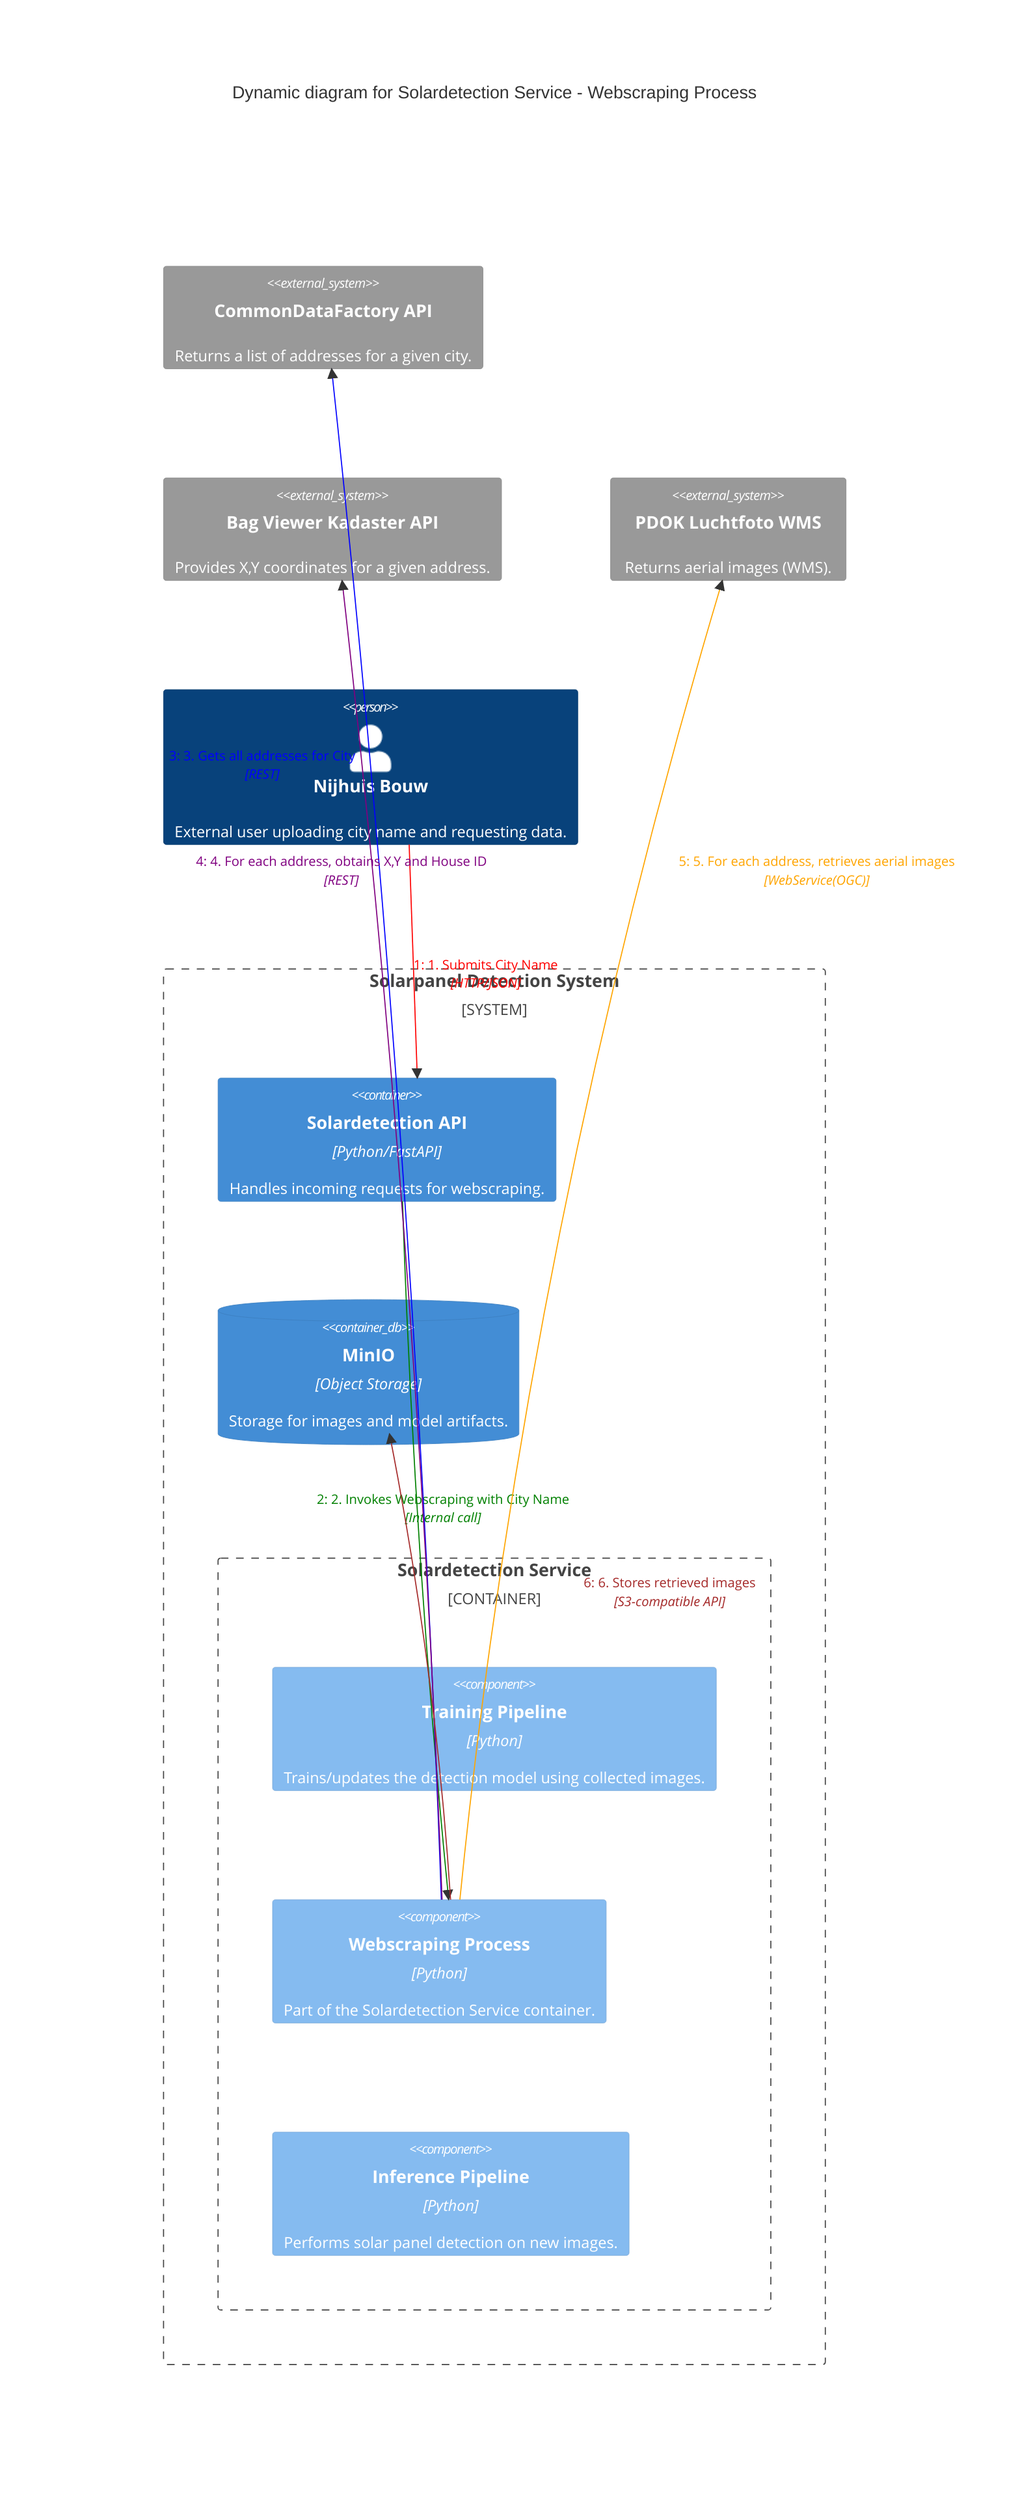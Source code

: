 C4Dynamic
title Dynamic diagram for Solardetection Service - Webscraping Process

System_Ext(commondata, "CommonDataFactory API", "Returns a list of addresses for a given city.")
System_Ext(kadaster, "Bag Viewer Kadaster API", "Provides X,Y coordinates for a given address.")
System_Ext(pdok, "PDOK Luchtfoto WMS", "Returns aerial images (WMS).")
Person(nijhuis, "Nijhuis Bouw", "External user uploading city name and requesting data.")

System_Boundary(system, "Solarpanel Detection System"){
    %% The Solardetection Service container boundary
    Container(fastapi, "Solardetection API", "Python/FastAPI", "Handles incoming requests for webscraping.")
    
    ContainerDb(minio, "MinIO", "Object Storage", "Storage for images and model artifacts.")
    
    Container_Boundary(sds, "Solardetection Service") {
        Component(training, "Training Pipeline", "Python", "Trains/updates the detection model using collected images.")
        Component(webscraping, "Webscraping Process", "Python", "Part of the Solardetection Service container.")
        Component(inference, "Inference Pipeline", "Python", "Performs solar panel detection on new images.")
    }
}

%% Sequence of interactions
Rel(nijhuis, fastapi, "1. Submits City Name", "HTTP/JSON")
Rel(fastapi, webscraping, "2. Invokes Webscraping with City Name", "Internal call")
Rel(webscraping, commondata, "3. Gets all addresses for City", "REST")
Rel(webscraping, kadaster, "4. For each address, obtains X,Y and House ID", "REST")
Rel(webscraping, pdok, "5. For each address, retrieves aerial images", "WebService(OGC)")
Rel(webscraping, minio, "6. Stores retrieved images", "S3-compatible API")

%% Styling for clarity
UpdateRelStyle(nijhuis, fastapi, $textColor="red", $lineColor="red", $offsetX="0", $offsetY="0")
UpdateRelStyle(fastapi, webscraping, $textColor="green", $lineColor="green", $offsetX="-100", $offsetY="-50")
UpdateRelStyle(webscraping, commondata, $textColor="blue", $lineColor="blue", $offsetY="-350", $offsetX="-200")
UpdateRelStyle(webscraping, kadaster, $textColor="purple", $lineColor="purple", $offsetY="-350", $offsetX="-180")
UpdateRelStyle(webscraping, pdok, $textColor="orange", $lineColor="orange", $offsetY="-350", $offsetX="80")
UpdateRelStyle(webscraping, minio, $textColor="brown", $lineColor="brown", $offsetX="150", $offsetY="-80")